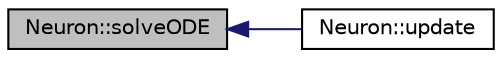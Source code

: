 digraph "Neuron::solveODE"
{
  edge [fontname="Helvetica",fontsize="10",labelfontname="Helvetica",labelfontsize="10"];
  node [fontname="Helvetica",fontsize="10",shape=record];
  rankdir="LR";
  Node36 [label="Neuron::solveODE",height=0.2,width=0.4,color="black", fillcolor="grey75", style="filled", fontcolor="black"];
  Node36 -> Node37 [dir="back",color="midnightblue",fontsize="10",style="solid",fontname="Helvetica"];
  Node37 [label="Neuron::update",height=0.2,width=0.4,color="black", fillcolor="white", style="filled",URL="$class_neuron.html#aa836ca8483e1f3e7272fcee9592df266",tooltip="updates Neuron every ∆t "];
}
